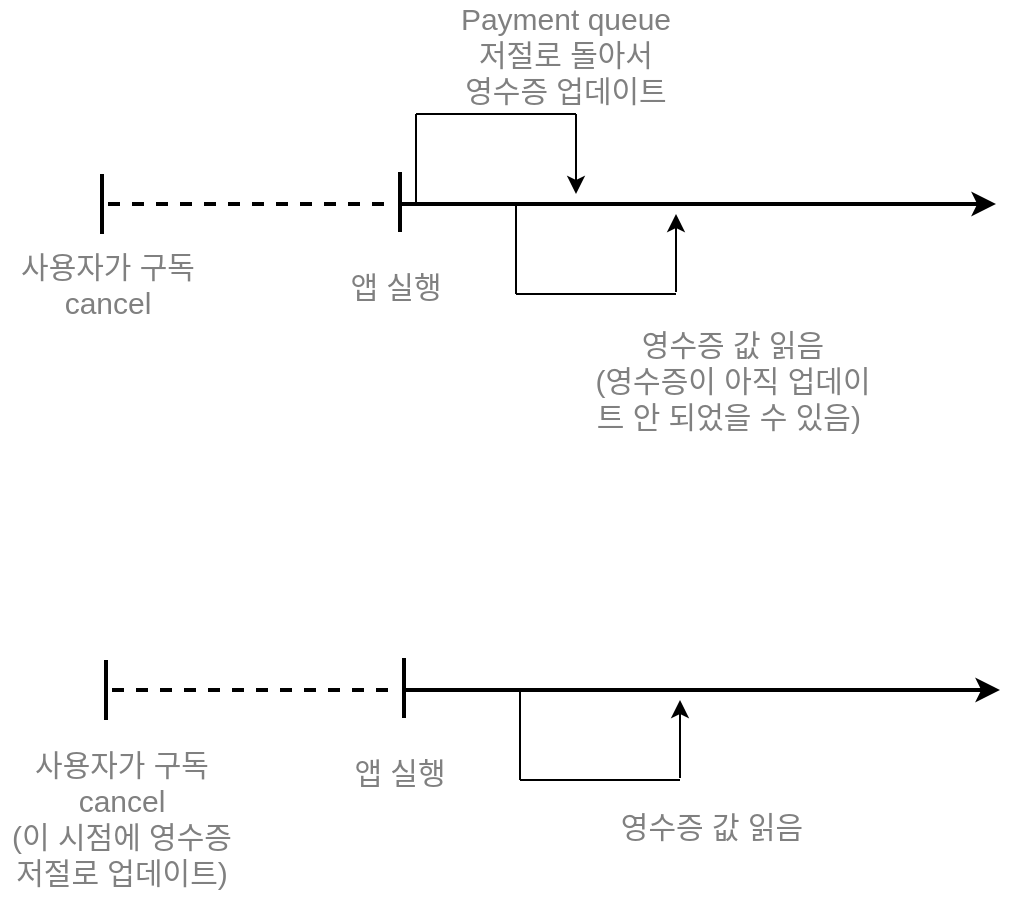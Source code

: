 <mxfile version="10.7.7" type="github"><diagram id="9q9D3TiLittVNWN0e-16" name="Page-1"><mxGraphModel dx="1178" dy="783" grid="1" gridSize="10" guides="1" tooltips="1" connect="1" arrows="1" fold="1" page="1" pageScale="1" pageWidth="850" pageHeight="1100" math="0" shadow="0"><root><mxCell id="0"/><mxCell id="1" parent="0"/><mxCell id="q34og7GFCsAF9z38zIUc-26" value="" style="endArrow=classic;html=1;strokeWidth=2;endFill=1;" edge="1" parent="1"><mxGeometry width="50" height="50" relative="1" as="geometry"><mxPoint x="343" y="612" as="sourcePoint"/><mxPoint x="640" y="612" as="targetPoint"/></mxGeometry></mxCell><mxCell id="q34og7GFCsAF9z38zIUc-28" value="" style="endArrow=none;html=1;strokeWidth=2;fontSize=17;" edge="1" parent="1"><mxGeometry width="50" height="50" relative="1" as="geometry"><mxPoint x="193" y="627" as="sourcePoint"/><mxPoint x="193" y="597" as="targetPoint"/></mxGeometry></mxCell><mxCell id="q34og7GFCsAF9z38zIUc-29" value="사용자가 구독 cancel" style="text;html=1;strokeColor=none;fillColor=none;align=center;verticalAlign=middle;whiteSpace=wrap;rounded=0;fontSize=15;fontColor=#808080;" vertex="1" parent="1"><mxGeometry x="146" y="637" width="100" height="30" as="geometry"/></mxCell><mxCell id="q34og7GFCsAF9z38zIUc-30" value="" style="endArrow=none;html=1;strokeWidth=2;fontSize=17;" edge="1" parent="1"><mxGeometry width="50" height="50" relative="1" as="geometry"><mxPoint x="342" y="596" as="sourcePoint"/><mxPoint x="342" y="626" as="targetPoint"/></mxGeometry></mxCell><mxCell id="q34og7GFCsAF9z38zIUc-31" value="앱 실행" style="text;html=1;strokeColor=none;fillColor=none;align=center;verticalAlign=middle;whiteSpace=wrap;rounded=0;fontSize=15;fontColor=#808080;" vertex="1" parent="1"><mxGeometry x="300" y="638" width="80" height="30" as="geometry"/></mxCell><mxCell id="q34og7GFCsAF9z38zIUc-39" value="" style="endArrow=none;html=1;strokeWidth=2;dashed=1;" edge="1" parent="1"><mxGeometry width="50" height="50" relative="1" as="geometry"><mxPoint x="196" y="612" as="sourcePoint"/><mxPoint x="340" y="612" as="targetPoint"/></mxGeometry></mxCell><mxCell id="q34og7GFCsAF9z38zIUc-40" value="영수증 값 읽음&lt;br&gt;(영수증이 아직 업데이트 안 되었을 수 있음)&amp;nbsp;&lt;br&gt;" style="text;html=1;strokeColor=none;fillColor=none;align=center;verticalAlign=middle;whiteSpace=wrap;rounded=0;fontSize=15;fontColor=#808080;" vertex="1" parent="1"><mxGeometry x="437" y="672" width="143" height="55" as="geometry"/></mxCell><mxCell id="q34og7GFCsAF9z38zIUc-41" value="" style="endArrow=none;html=1;strokeWidth=1;fontSize=15;fontColor=#000000;" edge="1" parent="1"><mxGeometry width="50" height="50" relative="1" as="geometry"><mxPoint x="400" y="657" as="sourcePoint"/><mxPoint x="400" y="612" as="targetPoint"/></mxGeometry></mxCell><mxCell id="q34og7GFCsAF9z38zIUc-42" value="" style="endArrow=none;html=1;strokeWidth=1;fontSize=15;fontColor=#000000;" edge="1" parent="1"><mxGeometry width="50" height="50" relative="1" as="geometry"><mxPoint x="400" y="657" as="sourcePoint"/><mxPoint x="480" y="657" as="targetPoint"/></mxGeometry></mxCell><mxCell id="q34og7GFCsAF9z38zIUc-43" value="" style="endArrow=classic;html=1;strokeWidth=1;fontSize=15;fontColor=#000000;startArrow=none;startFill=0;endFill=1;" edge="1" parent="1"><mxGeometry width="50" height="50" relative="1" as="geometry"><mxPoint x="480" y="656" as="sourcePoint"/><mxPoint x="480" y="617" as="targetPoint"/></mxGeometry></mxCell><mxCell id="q34og7GFCsAF9z38zIUc-44" value="" style="endArrow=none;html=1;strokeWidth=1;fontSize=15;fontColor=#000000;" edge="1" parent="1"><mxGeometry width="50" height="50" relative="1" as="geometry"><mxPoint x="350" y="612" as="sourcePoint"/><mxPoint x="350" y="567" as="targetPoint"/></mxGeometry></mxCell><mxCell id="q34og7GFCsAF9z38zIUc-45" value="" style="endArrow=none;html=1;strokeWidth=1;fontSize=15;fontColor=#000000;" edge="1" parent="1"><mxGeometry width="50" height="50" relative="1" as="geometry"><mxPoint x="350" y="567" as="sourcePoint"/><mxPoint x="430" y="567" as="targetPoint"/></mxGeometry></mxCell><mxCell id="q34og7GFCsAF9z38zIUc-46" value="" style="endArrow=classic;html=1;strokeWidth=1;fontSize=15;fontColor=#000000;startArrow=none;startFill=0;endFill=1;" edge="1" parent="1"><mxGeometry width="50" height="50" relative="1" as="geometry"><mxPoint x="430" y="567" as="sourcePoint"/><mxPoint x="430" y="607" as="targetPoint"/></mxGeometry></mxCell><mxCell id="q34og7GFCsAF9z38zIUc-47" value="Payment queue &lt;br&gt;저절로 돌아서 &lt;br&gt;영수증 업데이트" style="text;html=1;strokeColor=none;fillColor=none;align=center;verticalAlign=middle;whiteSpace=wrap;rounded=0;fontSize=15;fontColor=#808080;" vertex="1" parent="1"><mxGeometry x="350" y="512" width="150" height="50" as="geometry"/></mxCell><mxCell id="q34og7GFCsAF9z38zIUc-48" value="" style="endArrow=classic;html=1;strokeWidth=2;endFill=1;" edge="1" parent="1"><mxGeometry width="50" height="50" relative="1" as="geometry"><mxPoint x="345" y="855" as="sourcePoint"/><mxPoint x="642" y="855" as="targetPoint"/></mxGeometry></mxCell><mxCell id="q34og7GFCsAF9z38zIUc-49" value="" style="endArrow=none;html=1;strokeWidth=2;fontSize=17;" edge="1" parent="1"><mxGeometry width="50" height="50" relative="1" as="geometry"><mxPoint x="195" y="870" as="sourcePoint"/><mxPoint x="195" y="840" as="targetPoint"/></mxGeometry></mxCell><mxCell id="q34og7GFCsAF9z38zIUc-50" value="사용자가 구독 cancel&lt;br&gt;(이 시점에 영수증 저절로 업데이트)&lt;br&gt;" style="text;html=1;strokeColor=none;fillColor=none;align=center;verticalAlign=middle;whiteSpace=wrap;rounded=0;fontSize=15;fontColor=#808080;" vertex="1" parent="1"><mxGeometry x="142" y="879" width="122" height="80" as="geometry"/></mxCell><mxCell id="q34og7GFCsAF9z38zIUc-51" value="" style="endArrow=none;html=1;strokeWidth=2;fontSize=17;" edge="1" parent="1"><mxGeometry width="50" height="50" relative="1" as="geometry"><mxPoint x="344" y="839" as="sourcePoint"/><mxPoint x="344" y="869" as="targetPoint"/></mxGeometry></mxCell><mxCell id="q34og7GFCsAF9z38zIUc-52" value="앱 실행" style="text;html=1;strokeColor=none;fillColor=none;align=center;verticalAlign=middle;whiteSpace=wrap;rounded=0;fontSize=15;fontColor=#808080;" vertex="1" parent="1"><mxGeometry x="302" y="881" width="80" height="30" as="geometry"/></mxCell><mxCell id="q34og7GFCsAF9z38zIUc-53" value="" style="endArrow=none;html=1;strokeWidth=2;dashed=1;" edge="1" parent="1"><mxGeometry width="50" height="50" relative="1" as="geometry"><mxPoint x="198" y="855" as="sourcePoint"/><mxPoint x="342" y="855" as="targetPoint"/></mxGeometry></mxCell><mxCell id="q34og7GFCsAF9z38zIUc-54" value="영수증 값 읽음&lt;br&gt;" style="text;html=1;strokeColor=none;fillColor=none;align=center;verticalAlign=middle;whiteSpace=wrap;rounded=0;fontSize=15;fontColor=#808080;" vertex="1" parent="1"><mxGeometry x="436" y="908" width="124" height="30" as="geometry"/></mxCell><mxCell id="q34og7GFCsAF9z38zIUc-55" value="" style="endArrow=none;html=1;strokeWidth=1;fontSize=15;fontColor=#000000;" edge="1" parent="1"><mxGeometry width="50" height="50" relative="1" as="geometry"><mxPoint x="402" y="900" as="sourcePoint"/><mxPoint x="402" y="855" as="targetPoint"/></mxGeometry></mxCell><mxCell id="q34og7GFCsAF9z38zIUc-56" value="" style="endArrow=none;html=1;strokeWidth=1;fontSize=15;fontColor=#000000;" edge="1" parent="1"><mxGeometry width="50" height="50" relative="1" as="geometry"><mxPoint x="402" y="900" as="sourcePoint"/><mxPoint x="482" y="900" as="targetPoint"/></mxGeometry></mxCell><mxCell id="q34og7GFCsAF9z38zIUc-57" value="" style="endArrow=classic;html=1;strokeWidth=1;fontSize=15;fontColor=#000000;startArrow=none;startFill=0;endFill=1;" edge="1" parent="1"><mxGeometry width="50" height="50" relative="1" as="geometry"><mxPoint x="482" y="899" as="sourcePoint"/><mxPoint x="482" y="860" as="targetPoint"/></mxGeometry></mxCell></root></mxGraphModel></diagram></mxfile>